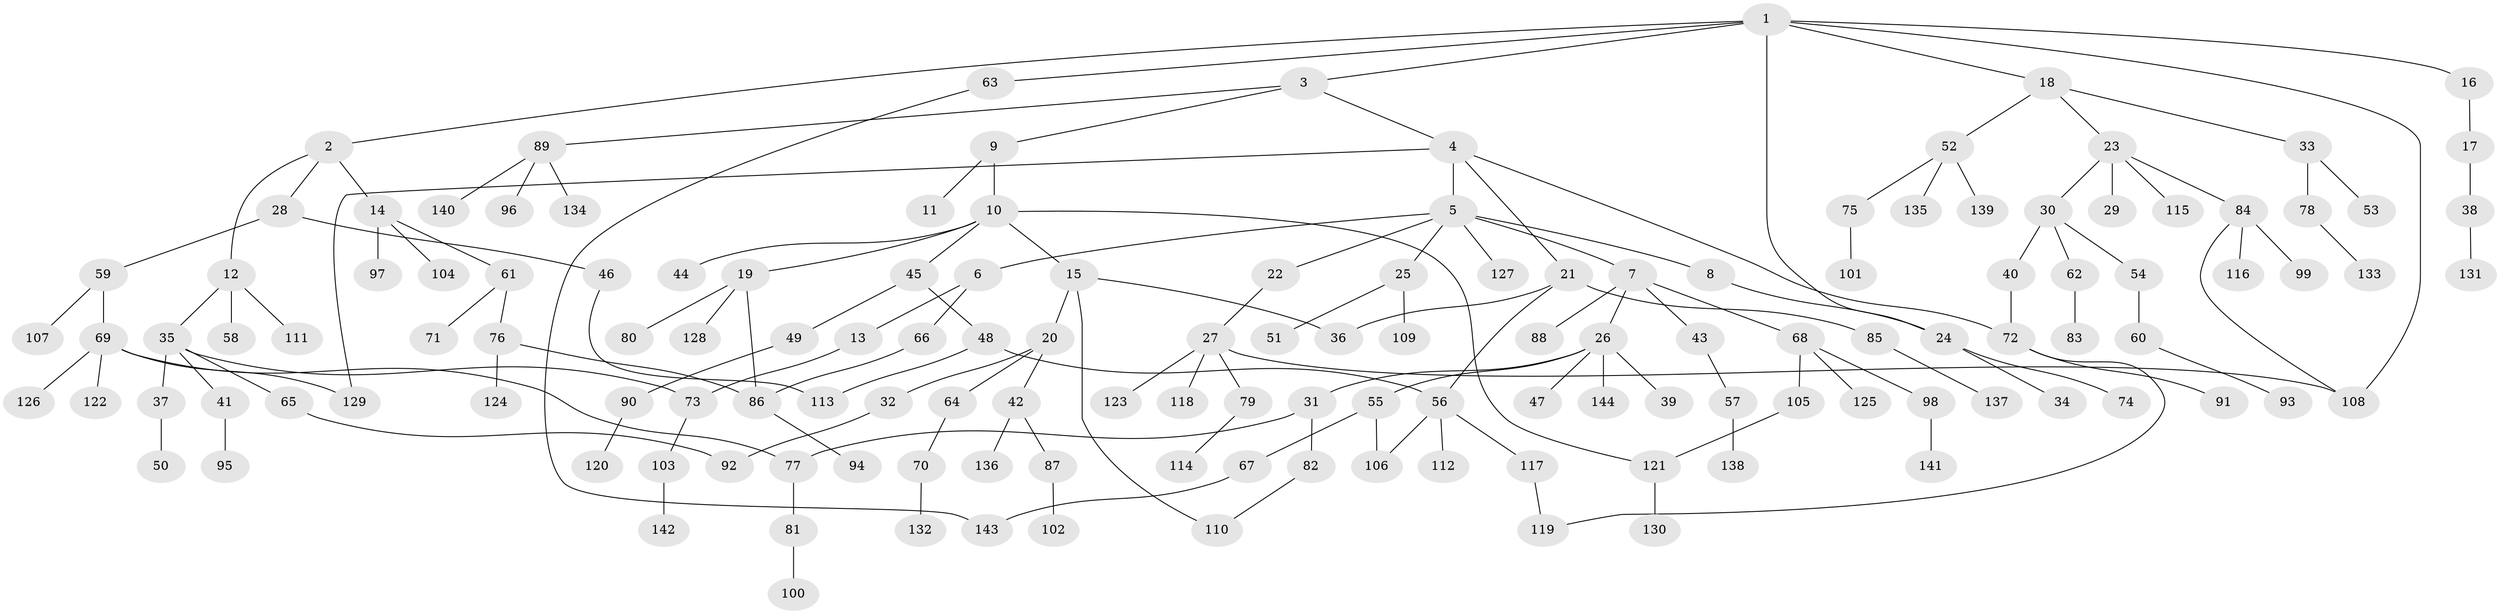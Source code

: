 // coarse degree distribution, {4: 0.12643678160919541, 2: 0.27586206896551724, 7: 0.022988505747126436, 5: 0.034482758620689655, 1: 0.3448275862068966, 3: 0.1724137931034483, 6: 0.022988505747126436}
// Generated by graph-tools (version 1.1) at 2025/36/03/04/25 23:36:13]
// undirected, 144 vertices, 161 edges
graph export_dot {
  node [color=gray90,style=filled];
  1;
  2;
  3;
  4;
  5;
  6;
  7;
  8;
  9;
  10;
  11;
  12;
  13;
  14;
  15;
  16;
  17;
  18;
  19;
  20;
  21;
  22;
  23;
  24;
  25;
  26;
  27;
  28;
  29;
  30;
  31;
  32;
  33;
  34;
  35;
  36;
  37;
  38;
  39;
  40;
  41;
  42;
  43;
  44;
  45;
  46;
  47;
  48;
  49;
  50;
  51;
  52;
  53;
  54;
  55;
  56;
  57;
  58;
  59;
  60;
  61;
  62;
  63;
  64;
  65;
  66;
  67;
  68;
  69;
  70;
  71;
  72;
  73;
  74;
  75;
  76;
  77;
  78;
  79;
  80;
  81;
  82;
  83;
  84;
  85;
  86;
  87;
  88;
  89;
  90;
  91;
  92;
  93;
  94;
  95;
  96;
  97;
  98;
  99;
  100;
  101;
  102;
  103;
  104;
  105;
  106;
  107;
  108;
  109;
  110;
  111;
  112;
  113;
  114;
  115;
  116;
  117;
  118;
  119;
  120;
  121;
  122;
  123;
  124;
  125;
  126;
  127;
  128;
  129;
  130;
  131;
  132;
  133;
  134;
  135;
  136;
  137;
  138;
  139;
  140;
  141;
  142;
  143;
  144;
  1 -- 2;
  1 -- 3;
  1 -- 16;
  1 -- 18;
  1 -- 63;
  1 -- 108;
  1 -- 24;
  2 -- 12;
  2 -- 14;
  2 -- 28;
  3 -- 4;
  3 -- 9;
  3 -- 89;
  4 -- 5;
  4 -- 21;
  4 -- 72;
  4 -- 129;
  5 -- 6;
  5 -- 7;
  5 -- 8;
  5 -- 22;
  5 -- 25;
  5 -- 127;
  6 -- 13;
  6 -- 66;
  7 -- 26;
  7 -- 43;
  7 -- 68;
  7 -- 88;
  8 -- 24;
  9 -- 10;
  9 -- 11;
  10 -- 15;
  10 -- 19;
  10 -- 44;
  10 -- 45;
  10 -- 121;
  12 -- 35;
  12 -- 58;
  12 -- 111;
  13 -- 73;
  14 -- 61;
  14 -- 97;
  14 -- 104;
  15 -- 20;
  15 -- 36;
  15 -- 110;
  16 -- 17;
  17 -- 38;
  18 -- 23;
  18 -- 33;
  18 -- 52;
  19 -- 80;
  19 -- 128;
  19 -- 86;
  20 -- 32;
  20 -- 42;
  20 -- 64;
  21 -- 56;
  21 -- 85;
  21 -- 36;
  22 -- 27;
  23 -- 29;
  23 -- 30;
  23 -- 84;
  23 -- 115;
  24 -- 34;
  24 -- 74;
  25 -- 51;
  25 -- 109;
  26 -- 31;
  26 -- 39;
  26 -- 47;
  26 -- 55;
  26 -- 144;
  27 -- 79;
  27 -- 118;
  27 -- 123;
  27 -- 108;
  28 -- 46;
  28 -- 59;
  30 -- 40;
  30 -- 54;
  30 -- 62;
  31 -- 82;
  31 -- 77;
  32 -- 92;
  33 -- 53;
  33 -- 78;
  35 -- 37;
  35 -- 41;
  35 -- 65;
  35 -- 73;
  37 -- 50;
  38 -- 131;
  40 -- 72;
  41 -- 95;
  42 -- 87;
  42 -- 136;
  43 -- 57;
  45 -- 48;
  45 -- 49;
  46 -- 113;
  48 -- 113;
  48 -- 56;
  49 -- 90;
  52 -- 75;
  52 -- 135;
  52 -- 139;
  54 -- 60;
  55 -- 67;
  55 -- 106;
  56 -- 112;
  56 -- 117;
  56 -- 106;
  57 -- 138;
  59 -- 69;
  59 -- 107;
  60 -- 93;
  61 -- 71;
  61 -- 76;
  62 -- 83;
  63 -- 143;
  64 -- 70;
  65 -- 92;
  66 -- 86;
  67 -- 143;
  68 -- 98;
  68 -- 105;
  68 -- 125;
  69 -- 77;
  69 -- 122;
  69 -- 126;
  69 -- 129;
  70 -- 132;
  72 -- 91;
  72 -- 119;
  73 -- 103;
  75 -- 101;
  76 -- 124;
  76 -- 86;
  77 -- 81;
  78 -- 133;
  79 -- 114;
  81 -- 100;
  82 -- 110;
  84 -- 99;
  84 -- 116;
  84 -- 108;
  85 -- 137;
  86 -- 94;
  87 -- 102;
  89 -- 96;
  89 -- 134;
  89 -- 140;
  90 -- 120;
  98 -- 141;
  103 -- 142;
  105 -- 121;
  117 -- 119;
  121 -- 130;
}
